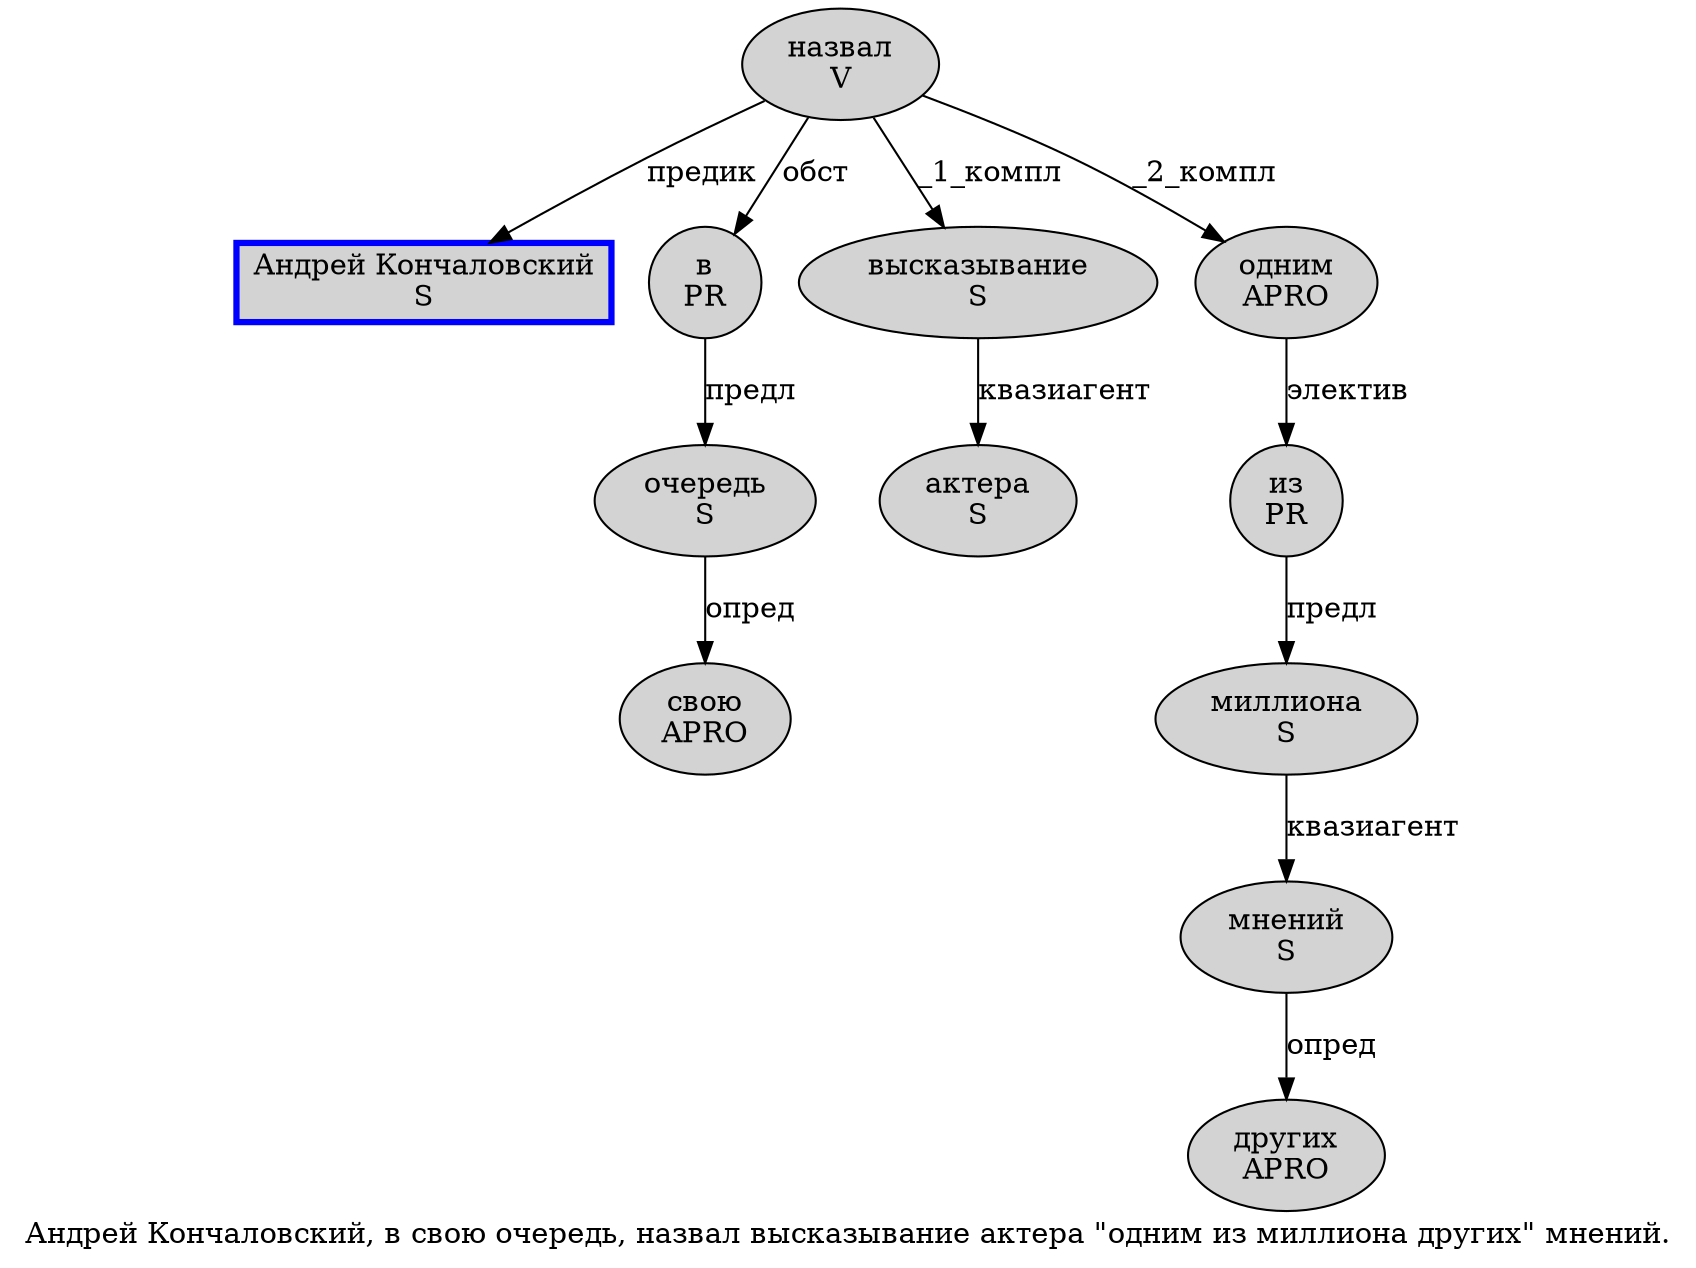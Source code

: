 digraph SENTENCE_1526 {
	graph [label="Андрей Кончаловский, в свою очередь, назвал высказывание актера \"одним из миллиона других\" мнений."]
	node [style=filled]
		0 [label="Андрей Кончаловский
S" color=blue fillcolor=lightgray penwidth=3 shape=box]
		2 [label="в
PR" color="" fillcolor=lightgray penwidth=1 shape=ellipse]
		3 [label="свою
APRO" color="" fillcolor=lightgray penwidth=1 shape=ellipse]
		4 [label="очередь
S" color="" fillcolor=lightgray penwidth=1 shape=ellipse]
		6 [label="назвал
V" color="" fillcolor=lightgray penwidth=1 shape=ellipse]
		7 [label="высказывание
S" color="" fillcolor=lightgray penwidth=1 shape=ellipse]
		8 [label="актера
S" color="" fillcolor=lightgray penwidth=1 shape=ellipse]
		10 [label="одним
APRO" color="" fillcolor=lightgray penwidth=1 shape=ellipse]
		11 [label="из
PR" color="" fillcolor=lightgray penwidth=1 shape=ellipse]
		12 [label="миллиона
S" color="" fillcolor=lightgray penwidth=1 shape=ellipse]
		13 [label="других
APRO" color="" fillcolor=lightgray penwidth=1 shape=ellipse]
		15 [label="мнений
S" color="" fillcolor=lightgray penwidth=1 shape=ellipse]
			10 -> 11 [label="электив"]
			15 -> 13 [label="опред"]
			7 -> 8 [label="квазиагент"]
			12 -> 15 [label="квазиагент"]
			11 -> 12 [label="предл"]
			4 -> 3 [label="опред"]
			2 -> 4 [label="предл"]
			6 -> 0 [label="предик"]
			6 -> 2 [label="обст"]
			6 -> 7 [label="_1_компл"]
			6 -> 10 [label="_2_компл"]
}